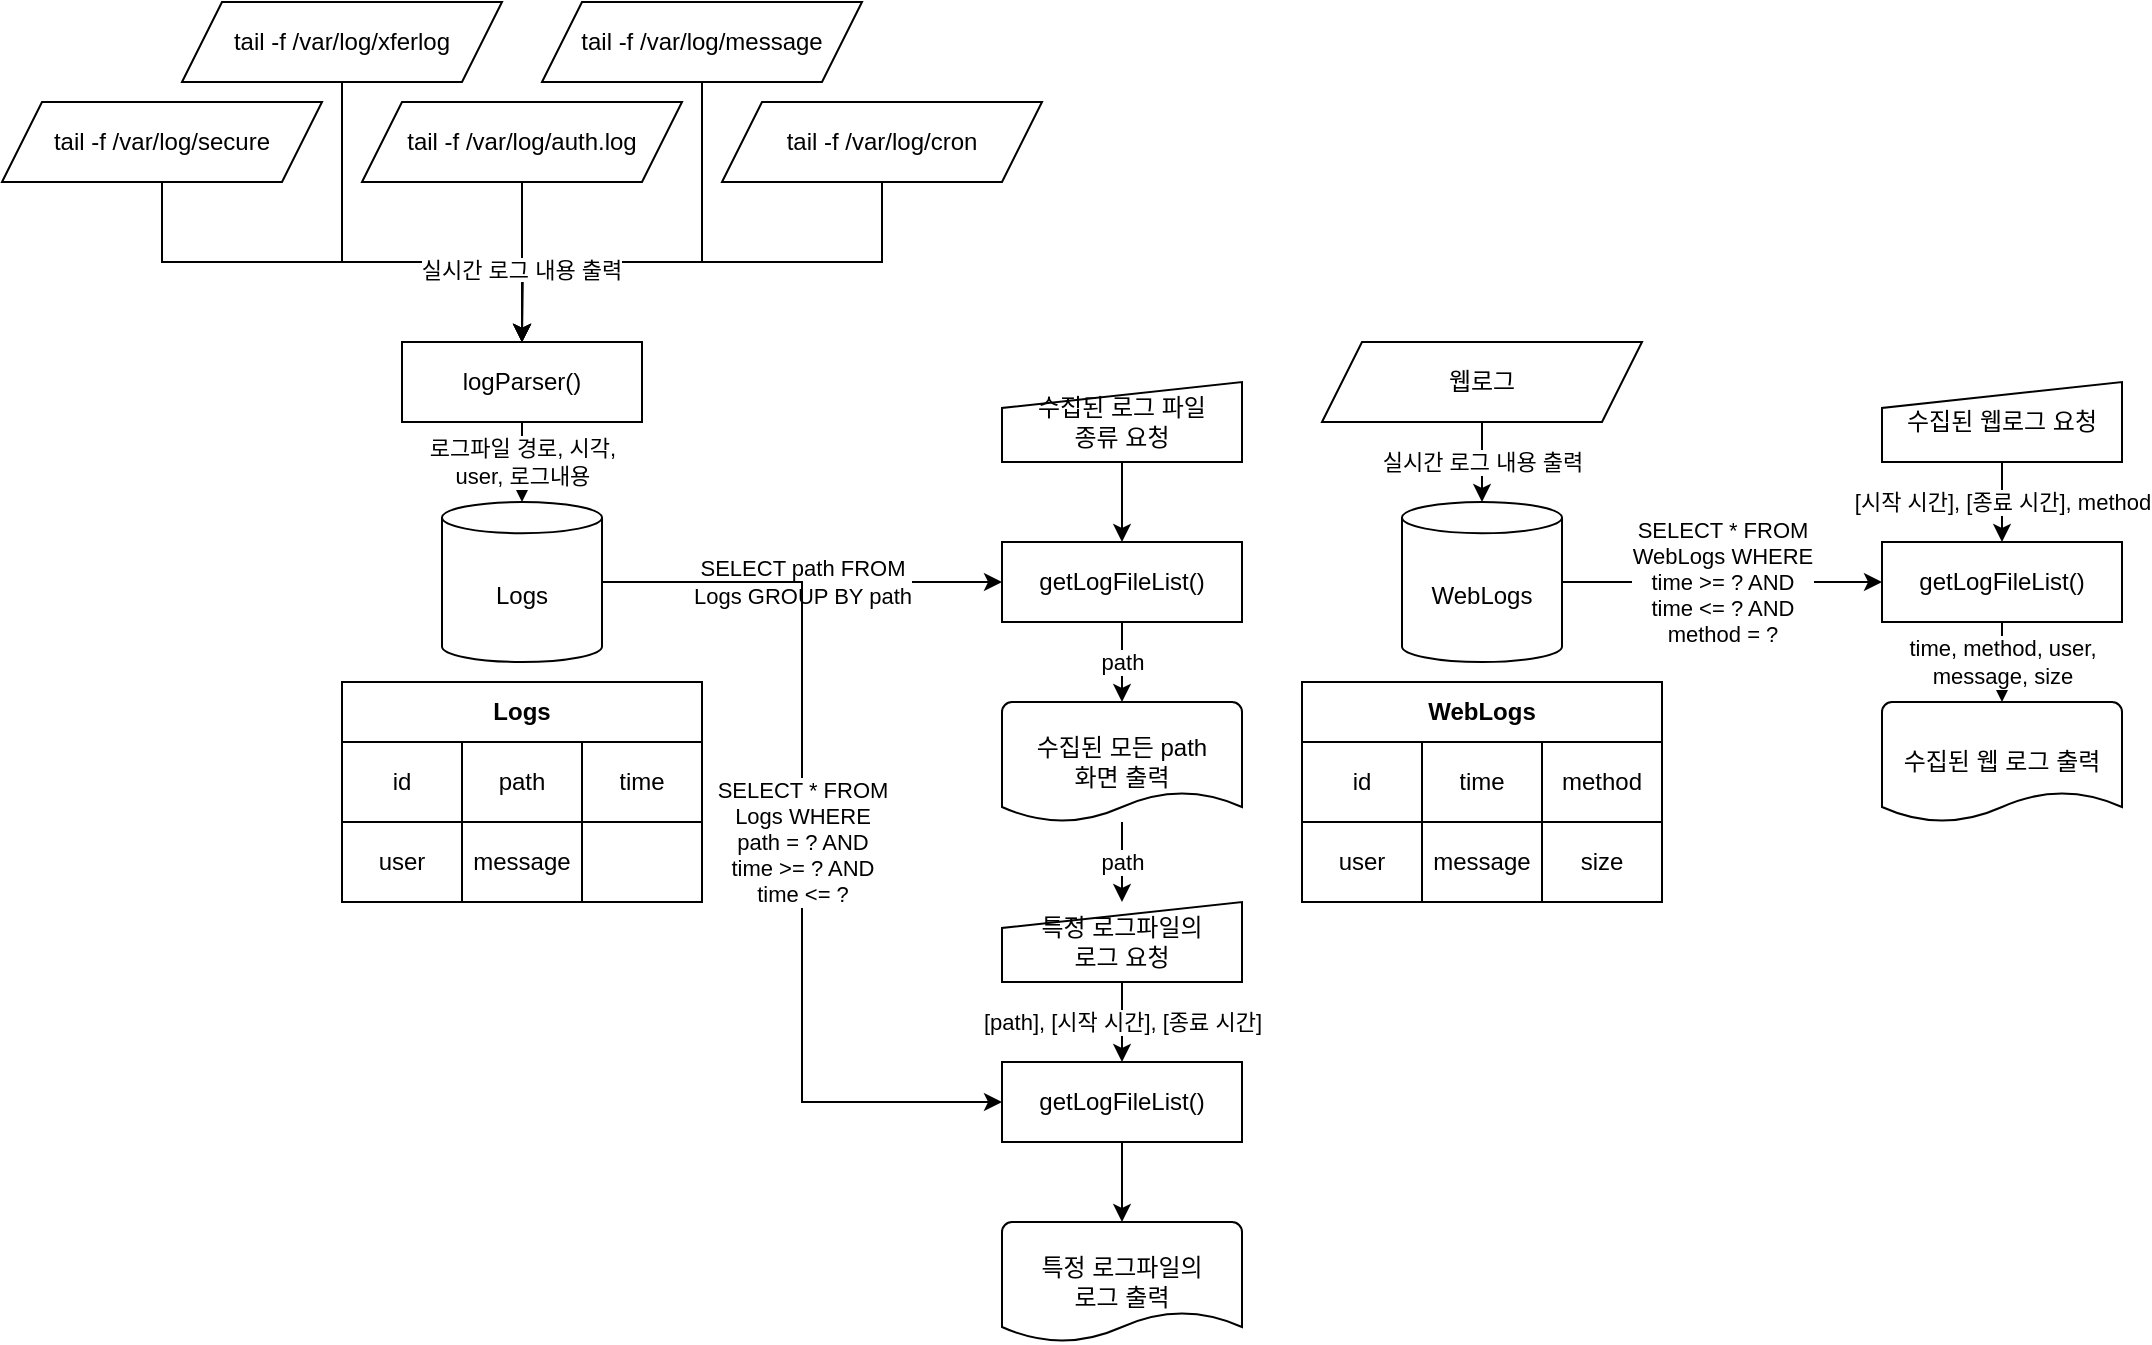 <mxfile version="14.2.6" type="device"><diagram id="30X1pcFNdoL_W3XkA2B0" name="Page-1"><mxGraphModel dx="2048" dy="578" grid="1" gridSize="10" guides="1" tooltips="1" connect="1" arrows="1" fold="1" page="1" pageScale="1" pageWidth="827" pageHeight="1169" math="0" shadow="0"><root><mxCell id="0"/><mxCell id="1" parent="0"/><mxCell id="aLOFLtDRVQKunWBtZvk--8" value="" style="edgeStyle=orthogonalEdgeStyle;rounded=0;orthogonalLoop=1;jettySize=auto;html=1;exitX=0.5;exitY=1;exitDx=0;exitDy=0;entryX=0.5;entryY=0;entryDx=0;entryDy=0;" parent="1" source="aLOFLtDRVQKunWBtZvk--1" target="aLOFLtDRVQKunWBtZvk--7" edge="1"><mxGeometry relative="1" as="geometry"/></mxCell><mxCell id="aLOFLtDRVQKunWBtZvk--1" value="tail -f /var/log/auth.log" style="shape=parallelogram;perimeter=parallelogramPerimeter;whiteSpace=wrap;html=1;fixedSize=1;" parent="1" vertex="1"><mxGeometry x="40" y="120" width="160" height="40" as="geometry"/></mxCell><mxCell id="aLOFLtDRVQKunWBtZvk--18" style="edgeStyle=orthogonalEdgeStyle;rounded=0;orthogonalLoop=1;jettySize=auto;html=1;exitX=0.5;exitY=1;exitDx=0;exitDy=0;" parent="1" source="aLOFLtDRVQKunWBtZvk--3" edge="1"><mxGeometry relative="1" as="geometry"><mxPoint x="120" y="240" as="targetPoint"/></mxGeometry></mxCell><mxCell id="aLOFLtDRVQKunWBtZvk--3" value="tail -f /var/log/cron" style="shape=parallelogram;perimeter=parallelogramPerimeter;whiteSpace=wrap;html=1;fixedSize=1;" parent="1" vertex="1"><mxGeometry x="220" y="120" width="160" height="40" as="geometry"/></mxCell><mxCell id="aLOFLtDRVQKunWBtZvk--16" style="edgeStyle=orthogonalEdgeStyle;rounded=0;orthogonalLoop=1;jettySize=auto;html=1;exitX=0.5;exitY=1;exitDx=0;exitDy=0;entryX=0.5;entryY=0;entryDx=0;entryDy=0;" parent="1" source="aLOFLtDRVQKunWBtZvk--4" target="aLOFLtDRVQKunWBtZvk--7" edge="1"><mxGeometry relative="1" as="geometry"/></mxCell><mxCell id="aLOFLtDRVQKunWBtZvk--4" value="tail -f /var/log/secure" style="shape=parallelogram;perimeter=parallelogramPerimeter;whiteSpace=wrap;html=1;fixedSize=1;" parent="1" vertex="1"><mxGeometry x="-140" y="120" width="160" height="40" as="geometry"/></mxCell><mxCell id="aLOFLtDRVQKunWBtZvk--17" style="edgeStyle=orthogonalEdgeStyle;rounded=0;orthogonalLoop=1;jettySize=auto;html=1;exitX=0.5;exitY=1;exitDx=0;exitDy=0;" parent="1" source="aLOFLtDRVQKunWBtZvk--5" edge="1"><mxGeometry relative="1" as="geometry"><mxPoint x="120" y="240" as="targetPoint"/><Array as="points"><mxPoint x="30" y="200"/><mxPoint x="120" y="200"/></Array></mxGeometry></mxCell><mxCell id="aLOFLtDRVQKunWBtZvk--5" value="tail -f /var/log/xferlog" style="shape=parallelogram;perimeter=parallelogramPerimeter;whiteSpace=wrap;html=1;fixedSize=1;" parent="1" vertex="1"><mxGeometry x="-50" y="70" width="160" height="40" as="geometry"/></mxCell><mxCell id="aLOFLtDRVQKunWBtZvk--19" style="edgeStyle=orthogonalEdgeStyle;rounded=0;orthogonalLoop=1;jettySize=auto;html=1;exitX=0.5;exitY=1;exitDx=0;exitDy=0;entryX=0.5;entryY=0;entryDx=0;entryDy=0;" parent="1" source="aLOFLtDRVQKunWBtZvk--6" target="aLOFLtDRVQKunWBtZvk--7" edge="1"><mxGeometry relative="1" as="geometry"><Array as="points"><mxPoint x="210" y="200"/><mxPoint x="120" y="200"/></Array></mxGeometry></mxCell><mxCell id="aLOFLtDRVQKunWBtZvk--6" value="tail -f /var/log/message" style="shape=parallelogram;perimeter=parallelogramPerimeter;whiteSpace=wrap;html=1;fixedSize=1;" parent="1" vertex="1"><mxGeometry x="130" y="70" width="160" height="40" as="geometry"/></mxCell><mxCell id="aLOFLtDRVQKunWBtZvk--11" value="로그파일 경로, 시각,&lt;br&gt;user, 로그내용" style="edgeStyle=orthogonalEdgeStyle;rounded=0;orthogonalLoop=1;jettySize=auto;html=1;exitX=0.5;exitY=1;exitDx=0;exitDy=0;entryX=0.5;entryY=0;entryDx=0;entryDy=0;entryPerimeter=0;" parent="1" source="aLOFLtDRVQKunWBtZvk--7" target="aLOFLtDRVQKunWBtZvk--10" edge="1"><mxGeometry relative="1" as="geometry"/></mxCell><mxCell id="aLOFLtDRVQKunWBtZvk--7" value="logParser()" style="rounded=0;whiteSpace=wrap;html=1;" parent="1" vertex="1"><mxGeometry x="60" y="240" width="120" height="40" as="geometry"/></mxCell><mxCell id="aLOFLtDRVQKunWBtZvk--33" value="SELECT path FROM&lt;br&gt;Logs GROUP BY path" style="edgeStyle=orthogonalEdgeStyle;rounded=0;orthogonalLoop=1;jettySize=auto;html=1;exitX=1;exitY=0.5;exitDx=0;exitDy=0;exitPerimeter=0;entryX=0;entryY=0.5;entryDx=0;entryDy=0;" parent="1" source="aLOFLtDRVQKunWBtZvk--10" target="aLOFLtDRVQKunWBtZvk--32" edge="1"><mxGeometry relative="1" as="geometry"/></mxCell><mxCell id="aLOFLtDRVQKunWBtZvk--54" value="SELECT * FROM&lt;br&gt;Logs WHERE&lt;br&gt;path = ? AND&lt;br&gt;time &amp;gt;= ? AND&lt;br&gt;time &amp;lt;= ?" style="edgeStyle=orthogonalEdgeStyle;rounded=0;orthogonalLoop=1;jettySize=auto;html=1;exitX=1;exitY=0.5;exitDx=0;exitDy=0;exitPerimeter=0;entryX=0;entryY=0.5;entryDx=0;entryDy=0;" parent="1" source="aLOFLtDRVQKunWBtZvk--10" target="aLOFLtDRVQKunWBtZvk--50" edge="1"><mxGeometry relative="1" as="geometry"/></mxCell><mxCell id="aLOFLtDRVQKunWBtZvk--10" value="Logs" style="shape=cylinder3;whiteSpace=wrap;html=1;boundedLbl=1;backgroundOutline=1;size=7.8;" parent="1" vertex="1"><mxGeometry x="80" y="320" width="80" height="80" as="geometry"/></mxCell><mxCell id="aLOFLtDRVQKunWBtZvk--20" value="&lt;span style=&quot;color: rgb(0 , 0 , 0) ; font-family: &amp;#34;helvetica&amp;#34; ; font-size: 11px ; font-style: normal ; font-weight: 400 ; letter-spacing: normal ; text-indent: 0px ; text-transform: none ; word-spacing: 0px ; background-color: rgb(255 , 255 , 255) ; display: inline ; float: none&quot;&gt;실시간 로그 내용 출력&lt;br&gt;&lt;/span&gt;" style="text;whiteSpace=wrap;html=1;align=center;" parent="1" vertex="1"><mxGeometry x="60" y="190" width="120" height="30" as="geometry"/></mxCell><mxCell id="aLOFLtDRVQKunWBtZvk--34" style="edgeStyle=orthogonalEdgeStyle;rounded=0;orthogonalLoop=1;jettySize=auto;html=1;exitX=0.5;exitY=1;exitDx=0;exitDy=0;entryX=0.5;entryY=0;entryDx=0;entryDy=0;" parent="1" source="aLOFLtDRVQKunWBtZvk--31" target="aLOFLtDRVQKunWBtZvk--32" edge="1"><mxGeometry relative="1" as="geometry"/></mxCell><mxCell id="aLOFLtDRVQKunWBtZvk--31" value="수집된 로그 파일&lt;br&gt;종류 요청" style="shape=manualInput;whiteSpace=wrap;html=1;align=center;size=13;" parent="1" vertex="1"><mxGeometry x="360" y="260" width="120" height="40" as="geometry"/></mxCell><mxCell id="aLOFLtDRVQKunWBtZvk--52" value="path" style="edgeStyle=orthogonalEdgeStyle;rounded=0;orthogonalLoop=1;jettySize=auto;html=1;exitX=0.5;exitY=1;exitDx=0;exitDy=0;entryX=0.5;entryY=0;entryDx=0;entryDy=0;entryPerimeter=0;" parent="1" source="aLOFLtDRVQKunWBtZvk--32" target="aLOFLtDRVQKunWBtZvk--51" edge="1"><mxGeometry relative="1" as="geometry"/></mxCell><mxCell id="aLOFLtDRVQKunWBtZvk--32" value="getLogFileList()" style="rounded=0;whiteSpace=wrap;html=1;" parent="1" vertex="1"><mxGeometry x="360" y="340" width="120" height="40" as="geometry"/></mxCell><mxCell id="aLOFLtDRVQKunWBtZvk--35" value="Logs" style="shape=table;html=1;whiteSpace=wrap;startSize=30;container=1;collapsible=0;childLayout=tableLayout;fontStyle=1;align=center;" parent="1" vertex="1"><mxGeometry x="30" y="410" width="180" height="110" as="geometry"/></mxCell><mxCell id="aLOFLtDRVQKunWBtZvk--36" value="" style="shape=partialRectangle;html=1;whiteSpace=wrap;collapsible=0;dropTarget=0;pointerEvents=0;fillColor=none;top=0;left=0;bottom=0;right=0;points=[[0,0.5],[1,0.5]];portConstraint=eastwest;" parent="aLOFLtDRVQKunWBtZvk--35" vertex="1"><mxGeometry y="30" width="180" height="40" as="geometry"/></mxCell><mxCell id="aLOFLtDRVQKunWBtZvk--37" value="id" style="shape=partialRectangle;html=1;whiteSpace=wrap;connectable=0;fillColor=none;top=0;left=0;bottom=0;right=0;overflow=hidden;" parent="aLOFLtDRVQKunWBtZvk--36" vertex="1"><mxGeometry width="60" height="40" as="geometry"/></mxCell><mxCell id="aLOFLtDRVQKunWBtZvk--38" value="path" style="shape=partialRectangle;html=1;whiteSpace=wrap;connectable=0;fillColor=none;top=0;left=0;bottom=0;right=0;overflow=hidden;" parent="aLOFLtDRVQKunWBtZvk--36" vertex="1"><mxGeometry x="60" width="60" height="40" as="geometry"/></mxCell><mxCell id="aLOFLtDRVQKunWBtZvk--39" value="time" style="shape=partialRectangle;html=1;whiteSpace=wrap;connectable=0;fillColor=none;top=0;left=0;bottom=0;right=0;overflow=hidden;" parent="aLOFLtDRVQKunWBtZvk--36" vertex="1"><mxGeometry x="120" width="60" height="40" as="geometry"/></mxCell><mxCell id="aLOFLtDRVQKunWBtZvk--40" value="" style="shape=partialRectangle;html=1;whiteSpace=wrap;collapsible=0;dropTarget=0;pointerEvents=0;fillColor=none;top=0;left=0;bottom=0;right=0;points=[[0,0.5],[1,0.5]];portConstraint=eastwest;" parent="aLOFLtDRVQKunWBtZvk--35" vertex="1"><mxGeometry y="70" width="180" height="40" as="geometry"/></mxCell><mxCell id="aLOFLtDRVQKunWBtZvk--41" value="user" style="shape=partialRectangle;html=1;whiteSpace=wrap;connectable=0;fillColor=none;top=0;left=0;bottom=0;right=0;overflow=hidden;" parent="aLOFLtDRVQKunWBtZvk--40" vertex="1"><mxGeometry width="60" height="40" as="geometry"/></mxCell><mxCell id="aLOFLtDRVQKunWBtZvk--42" value="message" style="shape=partialRectangle;html=1;whiteSpace=wrap;connectable=0;fillColor=none;top=0;left=0;bottom=0;right=0;overflow=hidden;" parent="aLOFLtDRVQKunWBtZvk--40" vertex="1"><mxGeometry x="60" width="60" height="40" as="geometry"/></mxCell><mxCell id="aLOFLtDRVQKunWBtZvk--43" value="" style="shape=partialRectangle;html=1;whiteSpace=wrap;connectable=0;fillColor=none;top=0;left=0;bottom=0;right=0;overflow=hidden;" parent="aLOFLtDRVQKunWBtZvk--40" vertex="1"><mxGeometry x="120" width="60" height="40" as="geometry"/></mxCell><mxCell id="aLOFLtDRVQKunWBtZvk--48" value="[path], [시작 시간], [종료 시간]" style="edgeStyle=orthogonalEdgeStyle;rounded=0;orthogonalLoop=1;jettySize=auto;html=1;exitX=0.5;exitY=1;exitDx=0;exitDy=0;entryX=0.5;entryY=0;entryDx=0;entryDy=0;" parent="1" source="aLOFLtDRVQKunWBtZvk--49" target="aLOFLtDRVQKunWBtZvk--50" edge="1"><mxGeometry relative="1" as="geometry"/></mxCell><mxCell id="aLOFLtDRVQKunWBtZvk--49" value="특정 로그파일의&lt;br&gt;로그 요청" style="shape=manualInput;whiteSpace=wrap;html=1;align=center;size=13;" parent="1" vertex="1"><mxGeometry x="360" y="520" width="120" height="40" as="geometry"/></mxCell><mxCell id="aLOFLtDRVQKunWBtZvk--56" style="edgeStyle=orthogonalEdgeStyle;rounded=0;orthogonalLoop=1;jettySize=auto;html=1;exitX=0.5;exitY=1;exitDx=0;exitDy=0;entryX=0.5;entryY=0;entryDx=0;entryDy=0;entryPerimeter=0;" parent="1" source="aLOFLtDRVQKunWBtZvk--50" target="aLOFLtDRVQKunWBtZvk--55" edge="1"><mxGeometry relative="1" as="geometry"/></mxCell><mxCell id="aLOFLtDRVQKunWBtZvk--50" value="getLogFileList()" style="rounded=0;whiteSpace=wrap;html=1;" parent="1" vertex="1"><mxGeometry x="360" y="600" width="120" height="40" as="geometry"/></mxCell><mxCell id="aLOFLtDRVQKunWBtZvk--53" value="path" style="edgeStyle=orthogonalEdgeStyle;rounded=0;orthogonalLoop=1;jettySize=auto;html=1;" parent="1" source="aLOFLtDRVQKunWBtZvk--51" target="aLOFLtDRVQKunWBtZvk--49" edge="1"><mxGeometry relative="1" as="geometry"/></mxCell><mxCell id="aLOFLtDRVQKunWBtZvk--51" value="수집된 모든 path&lt;br&gt;화면 출력" style="strokeWidth=1;html=1;shape=mxgraph.flowchart.document2;whiteSpace=wrap;size=0.25;align=center;" parent="1" vertex="1"><mxGeometry x="360" y="420" width="120" height="60" as="geometry"/></mxCell><mxCell id="aLOFLtDRVQKunWBtZvk--55" value="특정 로그파일의&lt;br&gt;로그 출력" style="strokeWidth=1;html=1;shape=mxgraph.flowchart.document2;whiteSpace=wrap;size=0.25;align=center;" parent="1" vertex="1"><mxGeometry x="360" y="680" width="120" height="60" as="geometry"/></mxCell><mxCell id="qKBMilh-AebIaMgqoaBp-3" value="실시간 로그 내용 출력" style="edgeStyle=orthogonalEdgeStyle;rounded=0;orthogonalLoop=1;jettySize=auto;html=1;exitX=0.5;exitY=1;exitDx=0;exitDy=0;entryX=0.5;entryY=0;entryDx=0;entryDy=0;entryPerimeter=0;" edge="1" parent="1" source="qKBMilh-AebIaMgqoaBp-1" target="qKBMilh-AebIaMgqoaBp-2"><mxGeometry relative="1" as="geometry"/></mxCell><mxCell id="qKBMilh-AebIaMgqoaBp-1" value="웹로그" style="shape=parallelogram;perimeter=parallelogramPerimeter;whiteSpace=wrap;html=1;fixedSize=1;" vertex="1" parent="1"><mxGeometry x="520" y="240" width="160" height="40" as="geometry"/></mxCell><mxCell id="qKBMilh-AebIaMgqoaBp-16" value="SELECT * FROM&lt;br&gt;WebLogs WHERE&lt;br&gt;time &amp;gt;= ? AND&lt;br&gt;time &amp;lt;= ? AND&lt;br&gt;method = ?" style="edgeStyle=orthogonalEdgeStyle;rounded=0;orthogonalLoop=1;jettySize=auto;html=1;exitX=1;exitY=0.5;exitDx=0;exitDy=0;exitPerimeter=0;entryX=0;entryY=0.5;entryDx=0;entryDy=0;" edge="1" parent="1" source="qKBMilh-AebIaMgqoaBp-2" target="qKBMilh-AebIaMgqoaBp-14"><mxGeometry relative="1" as="geometry"/></mxCell><mxCell id="qKBMilh-AebIaMgqoaBp-2" value="WebLogs" style="shape=cylinder3;whiteSpace=wrap;html=1;boundedLbl=1;backgroundOutline=1;size=7.8;" vertex="1" parent="1"><mxGeometry x="560" y="320" width="80" height="80" as="geometry"/></mxCell><mxCell id="qKBMilh-AebIaMgqoaBp-4" value="WebLogs" style="shape=table;html=1;whiteSpace=wrap;startSize=30;container=1;collapsible=0;childLayout=tableLayout;fontStyle=1;align=center;" vertex="1" parent="1"><mxGeometry x="510" y="410" width="180" height="110" as="geometry"/></mxCell><mxCell id="qKBMilh-AebIaMgqoaBp-5" value="" style="shape=partialRectangle;html=1;whiteSpace=wrap;collapsible=0;dropTarget=0;pointerEvents=0;fillColor=none;top=0;left=0;bottom=0;right=0;points=[[0,0.5],[1,0.5]];portConstraint=eastwest;" vertex="1" parent="qKBMilh-AebIaMgqoaBp-4"><mxGeometry y="30" width="180" height="40" as="geometry"/></mxCell><mxCell id="qKBMilh-AebIaMgqoaBp-6" value="id" style="shape=partialRectangle;html=1;whiteSpace=wrap;connectable=0;fillColor=none;top=0;left=0;bottom=0;right=0;overflow=hidden;" vertex="1" parent="qKBMilh-AebIaMgqoaBp-5"><mxGeometry width="60" height="40" as="geometry"/></mxCell><mxCell id="qKBMilh-AebIaMgqoaBp-7" value="&lt;span&gt;time&lt;/span&gt;" style="shape=partialRectangle;html=1;whiteSpace=wrap;connectable=0;fillColor=none;top=0;left=0;bottom=0;right=0;overflow=hidden;" vertex="1" parent="qKBMilh-AebIaMgqoaBp-5"><mxGeometry x="60" width="60" height="40" as="geometry"/></mxCell><mxCell id="qKBMilh-AebIaMgqoaBp-8" value="method" style="shape=partialRectangle;html=1;whiteSpace=wrap;connectable=0;fillColor=none;top=0;left=0;bottom=0;right=0;overflow=hidden;" vertex="1" parent="qKBMilh-AebIaMgqoaBp-5"><mxGeometry x="120" width="60" height="40" as="geometry"/></mxCell><mxCell id="qKBMilh-AebIaMgqoaBp-9" value="" style="shape=partialRectangle;html=1;whiteSpace=wrap;collapsible=0;dropTarget=0;pointerEvents=0;fillColor=none;top=0;left=0;bottom=0;right=0;points=[[0,0.5],[1,0.5]];portConstraint=eastwest;" vertex="1" parent="qKBMilh-AebIaMgqoaBp-4"><mxGeometry y="70" width="180" height="40" as="geometry"/></mxCell><mxCell id="qKBMilh-AebIaMgqoaBp-10" value="user" style="shape=partialRectangle;html=1;whiteSpace=wrap;connectable=0;fillColor=none;top=0;left=0;bottom=0;right=0;overflow=hidden;" vertex="1" parent="qKBMilh-AebIaMgqoaBp-9"><mxGeometry width="60" height="40" as="geometry"/></mxCell><mxCell id="qKBMilh-AebIaMgqoaBp-11" value="message" style="shape=partialRectangle;html=1;whiteSpace=wrap;connectable=0;fillColor=none;top=0;left=0;bottom=0;right=0;overflow=hidden;" vertex="1" parent="qKBMilh-AebIaMgqoaBp-9"><mxGeometry x="60" width="60" height="40" as="geometry"/></mxCell><mxCell id="qKBMilh-AebIaMgqoaBp-12" value="size" style="shape=partialRectangle;html=1;whiteSpace=wrap;connectable=0;fillColor=none;top=0;left=0;bottom=0;right=0;overflow=hidden;" vertex="1" parent="qKBMilh-AebIaMgqoaBp-9"><mxGeometry x="120" width="60" height="40" as="geometry"/></mxCell><mxCell id="qKBMilh-AebIaMgqoaBp-15" value="[시작 시간], [종료 시간], method" style="edgeStyle=orthogonalEdgeStyle;rounded=0;orthogonalLoop=1;jettySize=auto;html=1;exitX=0.5;exitY=1;exitDx=0;exitDy=0;entryX=0.5;entryY=0;entryDx=0;entryDy=0;" edge="1" parent="1" source="qKBMilh-AebIaMgqoaBp-13" target="qKBMilh-AebIaMgqoaBp-14"><mxGeometry relative="1" as="geometry"/></mxCell><mxCell id="qKBMilh-AebIaMgqoaBp-13" value="수집된 웹로그 요청" style="shape=manualInput;whiteSpace=wrap;html=1;align=center;size=13;" vertex="1" parent="1"><mxGeometry x="800" y="260" width="120" height="40" as="geometry"/></mxCell><mxCell id="qKBMilh-AebIaMgqoaBp-18" value="time, method, user,&lt;br&gt;message, size" style="edgeStyle=orthogonalEdgeStyle;rounded=0;orthogonalLoop=1;jettySize=auto;html=1;exitX=0.5;exitY=1;exitDx=0;exitDy=0;" edge="1" parent="1" source="qKBMilh-AebIaMgqoaBp-14" target="qKBMilh-AebIaMgqoaBp-17"><mxGeometry relative="1" as="geometry"/></mxCell><mxCell id="qKBMilh-AebIaMgqoaBp-14" value="getLogFileList()" style="rounded=0;whiteSpace=wrap;html=1;" vertex="1" parent="1"><mxGeometry x="800" y="340" width="120" height="40" as="geometry"/></mxCell><mxCell id="qKBMilh-AebIaMgqoaBp-17" value="수집된 웹 로그 출력" style="strokeWidth=1;html=1;shape=mxgraph.flowchart.document2;whiteSpace=wrap;size=0.25;align=center;" vertex="1" parent="1"><mxGeometry x="800" y="420" width="120" height="60" as="geometry"/></mxCell></root></mxGraphModel></diagram></mxfile>